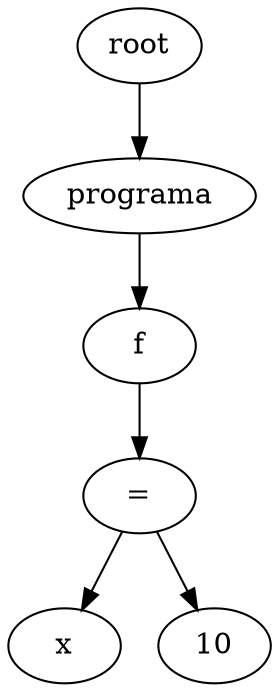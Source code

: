 digraph G {
node_0x8265890 [label="x"]
node_0x82658d0 [label="10"]
node_0x82658e8 [label="="]
node_0x82658e8 -> node_0x8265890
node_0x82658e8 -> node_0x82658d0
node_0x8265900 [label="f"]
node_0x8265900 -> node_0x82658e8
node_0x8265930 [label="programa"]
node_0x8265930 -> node_0x8265900
root -> node_0x8265930
  root [label="root"]
}
